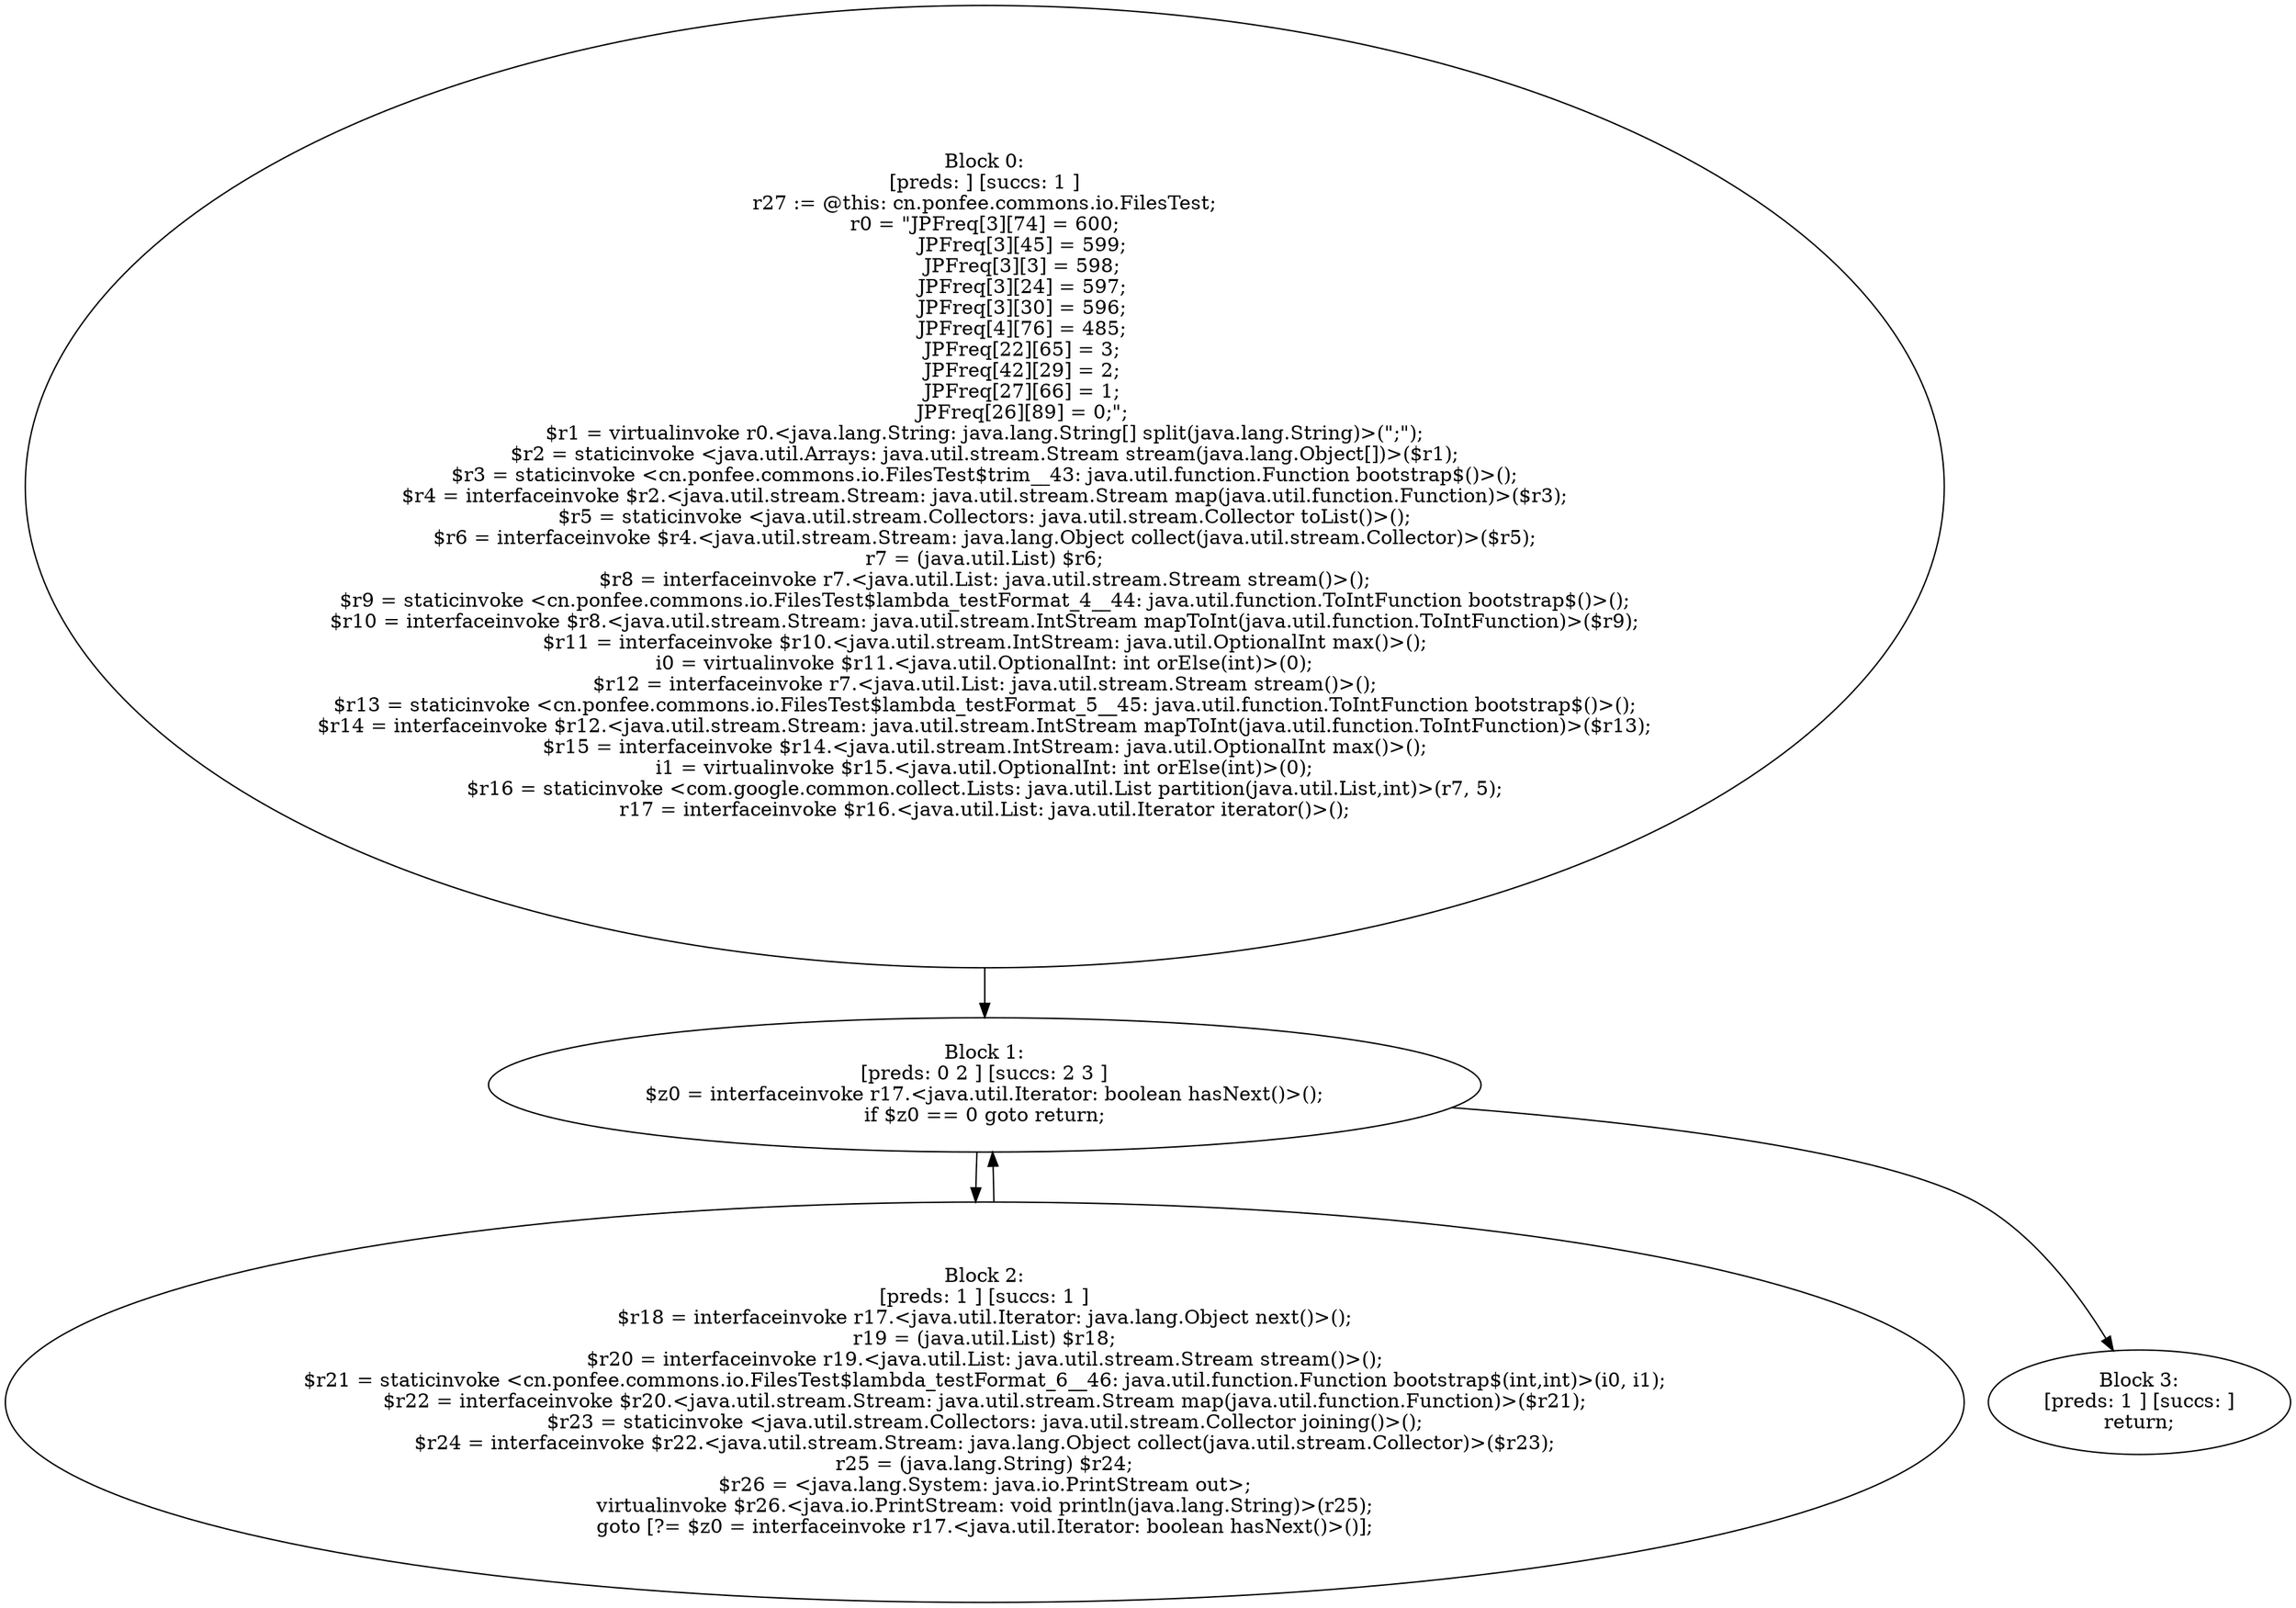 digraph "unitGraph" {
    "Block 0:
[preds: ] [succs: 1 ]
r27 := @this: cn.ponfee.commons.io.FilesTest;
r0 = \"JPFreq[3][74] = 600;\n            JPFreq[3][45] = 599;\n            JPFreq[3][3] = 598;\n            JPFreq[3][24] = 597;\n            JPFreq[3][30] = 596;\n            JPFreq[4][76] = 485;\n            JPFreq[22][65] = 3;\n            JPFreq[42][29] = 2;\n            JPFreq[27][66] = 1;\n            JPFreq[26][89] = 0;\";
$r1 = virtualinvoke r0.<java.lang.String: java.lang.String[] split(java.lang.String)>(\";\");
$r2 = staticinvoke <java.util.Arrays: java.util.stream.Stream stream(java.lang.Object[])>($r1);
$r3 = staticinvoke <cn.ponfee.commons.io.FilesTest$trim__43: java.util.function.Function bootstrap$()>();
$r4 = interfaceinvoke $r2.<java.util.stream.Stream: java.util.stream.Stream map(java.util.function.Function)>($r3);
$r5 = staticinvoke <java.util.stream.Collectors: java.util.stream.Collector toList()>();
$r6 = interfaceinvoke $r4.<java.util.stream.Stream: java.lang.Object collect(java.util.stream.Collector)>($r5);
r7 = (java.util.List) $r6;
$r8 = interfaceinvoke r7.<java.util.List: java.util.stream.Stream stream()>();
$r9 = staticinvoke <cn.ponfee.commons.io.FilesTest$lambda_testFormat_4__44: java.util.function.ToIntFunction bootstrap$()>();
$r10 = interfaceinvoke $r8.<java.util.stream.Stream: java.util.stream.IntStream mapToInt(java.util.function.ToIntFunction)>($r9);
$r11 = interfaceinvoke $r10.<java.util.stream.IntStream: java.util.OptionalInt max()>();
i0 = virtualinvoke $r11.<java.util.OptionalInt: int orElse(int)>(0);
$r12 = interfaceinvoke r7.<java.util.List: java.util.stream.Stream stream()>();
$r13 = staticinvoke <cn.ponfee.commons.io.FilesTest$lambda_testFormat_5__45: java.util.function.ToIntFunction bootstrap$()>();
$r14 = interfaceinvoke $r12.<java.util.stream.Stream: java.util.stream.IntStream mapToInt(java.util.function.ToIntFunction)>($r13);
$r15 = interfaceinvoke $r14.<java.util.stream.IntStream: java.util.OptionalInt max()>();
i1 = virtualinvoke $r15.<java.util.OptionalInt: int orElse(int)>(0);
$r16 = staticinvoke <com.google.common.collect.Lists: java.util.List partition(java.util.List,int)>(r7, 5);
r17 = interfaceinvoke $r16.<java.util.List: java.util.Iterator iterator()>();
"
    "Block 1:
[preds: 0 2 ] [succs: 2 3 ]
$z0 = interfaceinvoke r17.<java.util.Iterator: boolean hasNext()>();
if $z0 == 0 goto return;
"
    "Block 2:
[preds: 1 ] [succs: 1 ]
$r18 = interfaceinvoke r17.<java.util.Iterator: java.lang.Object next()>();
r19 = (java.util.List) $r18;
$r20 = interfaceinvoke r19.<java.util.List: java.util.stream.Stream stream()>();
$r21 = staticinvoke <cn.ponfee.commons.io.FilesTest$lambda_testFormat_6__46: java.util.function.Function bootstrap$(int,int)>(i0, i1);
$r22 = interfaceinvoke $r20.<java.util.stream.Stream: java.util.stream.Stream map(java.util.function.Function)>($r21);
$r23 = staticinvoke <java.util.stream.Collectors: java.util.stream.Collector joining()>();
$r24 = interfaceinvoke $r22.<java.util.stream.Stream: java.lang.Object collect(java.util.stream.Collector)>($r23);
r25 = (java.lang.String) $r24;
$r26 = <java.lang.System: java.io.PrintStream out>;
virtualinvoke $r26.<java.io.PrintStream: void println(java.lang.String)>(r25);
goto [?= $z0 = interfaceinvoke r17.<java.util.Iterator: boolean hasNext()>()];
"
    "Block 3:
[preds: 1 ] [succs: ]
return;
"
    "Block 0:
[preds: ] [succs: 1 ]
r27 := @this: cn.ponfee.commons.io.FilesTest;
r0 = \"JPFreq[3][74] = 600;\n            JPFreq[3][45] = 599;\n            JPFreq[3][3] = 598;\n            JPFreq[3][24] = 597;\n            JPFreq[3][30] = 596;\n            JPFreq[4][76] = 485;\n            JPFreq[22][65] = 3;\n            JPFreq[42][29] = 2;\n            JPFreq[27][66] = 1;\n            JPFreq[26][89] = 0;\";
$r1 = virtualinvoke r0.<java.lang.String: java.lang.String[] split(java.lang.String)>(\";\");
$r2 = staticinvoke <java.util.Arrays: java.util.stream.Stream stream(java.lang.Object[])>($r1);
$r3 = staticinvoke <cn.ponfee.commons.io.FilesTest$trim__43: java.util.function.Function bootstrap$()>();
$r4 = interfaceinvoke $r2.<java.util.stream.Stream: java.util.stream.Stream map(java.util.function.Function)>($r3);
$r5 = staticinvoke <java.util.stream.Collectors: java.util.stream.Collector toList()>();
$r6 = interfaceinvoke $r4.<java.util.stream.Stream: java.lang.Object collect(java.util.stream.Collector)>($r5);
r7 = (java.util.List) $r6;
$r8 = interfaceinvoke r7.<java.util.List: java.util.stream.Stream stream()>();
$r9 = staticinvoke <cn.ponfee.commons.io.FilesTest$lambda_testFormat_4__44: java.util.function.ToIntFunction bootstrap$()>();
$r10 = interfaceinvoke $r8.<java.util.stream.Stream: java.util.stream.IntStream mapToInt(java.util.function.ToIntFunction)>($r9);
$r11 = interfaceinvoke $r10.<java.util.stream.IntStream: java.util.OptionalInt max()>();
i0 = virtualinvoke $r11.<java.util.OptionalInt: int orElse(int)>(0);
$r12 = interfaceinvoke r7.<java.util.List: java.util.stream.Stream stream()>();
$r13 = staticinvoke <cn.ponfee.commons.io.FilesTest$lambda_testFormat_5__45: java.util.function.ToIntFunction bootstrap$()>();
$r14 = interfaceinvoke $r12.<java.util.stream.Stream: java.util.stream.IntStream mapToInt(java.util.function.ToIntFunction)>($r13);
$r15 = interfaceinvoke $r14.<java.util.stream.IntStream: java.util.OptionalInt max()>();
i1 = virtualinvoke $r15.<java.util.OptionalInt: int orElse(int)>(0);
$r16 = staticinvoke <com.google.common.collect.Lists: java.util.List partition(java.util.List,int)>(r7, 5);
r17 = interfaceinvoke $r16.<java.util.List: java.util.Iterator iterator()>();
"->"Block 1:
[preds: 0 2 ] [succs: 2 3 ]
$z0 = interfaceinvoke r17.<java.util.Iterator: boolean hasNext()>();
if $z0 == 0 goto return;
";
    "Block 1:
[preds: 0 2 ] [succs: 2 3 ]
$z0 = interfaceinvoke r17.<java.util.Iterator: boolean hasNext()>();
if $z0 == 0 goto return;
"->"Block 2:
[preds: 1 ] [succs: 1 ]
$r18 = interfaceinvoke r17.<java.util.Iterator: java.lang.Object next()>();
r19 = (java.util.List) $r18;
$r20 = interfaceinvoke r19.<java.util.List: java.util.stream.Stream stream()>();
$r21 = staticinvoke <cn.ponfee.commons.io.FilesTest$lambda_testFormat_6__46: java.util.function.Function bootstrap$(int,int)>(i0, i1);
$r22 = interfaceinvoke $r20.<java.util.stream.Stream: java.util.stream.Stream map(java.util.function.Function)>($r21);
$r23 = staticinvoke <java.util.stream.Collectors: java.util.stream.Collector joining()>();
$r24 = interfaceinvoke $r22.<java.util.stream.Stream: java.lang.Object collect(java.util.stream.Collector)>($r23);
r25 = (java.lang.String) $r24;
$r26 = <java.lang.System: java.io.PrintStream out>;
virtualinvoke $r26.<java.io.PrintStream: void println(java.lang.String)>(r25);
goto [?= $z0 = interfaceinvoke r17.<java.util.Iterator: boolean hasNext()>()];
";
    "Block 1:
[preds: 0 2 ] [succs: 2 3 ]
$z0 = interfaceinvoke r17.<java.util.Iterator: boolean hasNext()>();
if $z0 == 0 goto return;
"->"Block 3:
[preds: 1 ] [succs: ]
return;
";
    "Block 2:
[preds: 1 ] [succs: 1 ]
$r18 = interfaceinvoke r17.<java.util.Iterator: java.lang.Object next()>();
r19 = (java.util.List) $r18;
$r20 = interfaceinvoke r19.<java.util.List: java.util.stream.Stream stream()>();
$r21 = staticinvoke <cn.ponfee.commons.io.FilesTest$lambda_testFormat_6__46: java.util.function.Function bootstrap$(int,int)>(i0, i1);
$r22 = interfaceinvoke $r20.<java.util.stream.Stream: java.util.stream.Stream map(java.util.function.Function)>($r21);
$r23 = staticinvoke <java.util.stream.Collectors: java.util.stream.Collector joining()>();
$r24 = interfaceinvoke $r22.<java.util.stream.Stream: java.lang.Object collect(java.util.stream.Collector)>($r23);
r25 = (java.lang.String) $r24;
$r26 = <java.lang.System: java.io.PrintStream out>;
virtualinvoke $r26.<java.io.PrintStream: void println(java.lang.String)>(r25);
goto [?= $z0 = interfaceinvoke r17.<java.util.Iterator: boolean hasNext()>()];
"->"Block 1:
[preds: 0 2 ] [succs: 2 3 ]
$z0 = interfaceinvoke r17.<java.util.Iterator: boolean hasNext()>();
if $z0 == 0 goto return;
";
}

